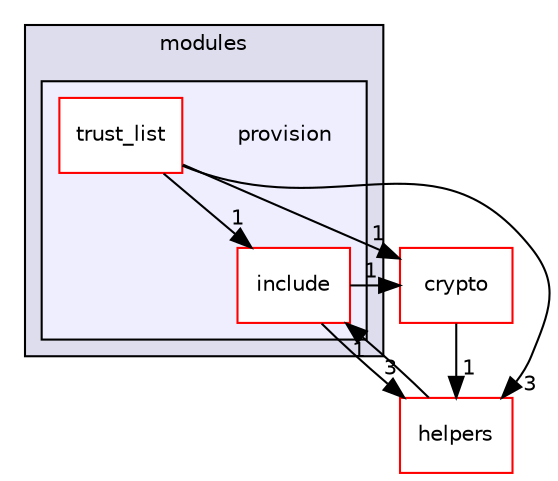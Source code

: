 digraph "provision" {
  compound=true
  node [ fontsize="10", fontname="Helvetica"];
  edge [ labelfontsize="10", labelfontname="Helvetica"];
  subgraph clusterdir_e05d7e2b1ecd646af5bb94391405f3b5 {
    graph [ bgcolor="#ddddee", pencolor="black", label="modules" fontname="Helvetica", fontsize="10", URL="dir_e05d7e2b1ecd646af5bb94391405f3b5.html"]
  subgraph clusterdir_82c980a174055921978dd849981d489c {
    graph [ bgcolor="#eeeeff", pencolor="black", label="" URL="dir_82c980a174055921978dd849981d489c.html"];
    dir_82c980a174055921978dd849981d489c [shape=plaintext label="provision"];
    dir_b776d88c6417a47b031082d287e3c61a [shape=box label="include" color="red" fillcolor="white" style="filled" URL="dir_b776d88c6417a47b031082d287e3c61a.html"];
    dir_47d5397020ae58994a3bd816cc7cd749 [shape=box label="trust_list" color="red" fillcolor="white" style="filled" URL="dir_47d5397020ae58994a3bd816cc7cd749.html"];
  }
  }
  dir_fdd8a560e62e0c17cb1c1d2c36eb6160 [shape=box label="crypto" fillcolor="white" style="filled" color="red" URL="dir_fdd8a560e62e0c17cb1c1d2c36eb6160.html"];
  dir_861f50189fda057e6c57d1c1130602b3 [shape=box label="helpers" fillcolor="white" style="filled" color="red" URL="dir_861f50189fda057e6c57d1c1130602b3.html"];
  dir_47d5397020ae58994a3bd816cc7cd749->dir_b776d88c6417a47b031082d287e3c61a [headlabel="1", labeldistance=1.5 headhref="dir_000096_000069.html"];
  dir_47d5397020ae58994a3bd816cc7cd749->dir_861f50189fda057e6c57d1c1130602b3 [headlabel="3", labeldistance=1.5 headhref="dir_000096_000052.html"];
  dir_47d5397020ae58994a3bd816cc7cd749->dir_fdd8a560e62e0c17cb1c1d2c36eb6160 [headlabel="1", labeldistance=1.5 headhref="dir_000096_000014.html"];
  dir_b776d88c6417a47b031082d287e3c61a->dir_fdd8a560e62e0c17cb1c1d2c36eb6160 [headlabel="1", labeldistance=1.5 headhref="dir_000069_000014.html"];
  dir_b776d88c6417a47b031082d287e3c61a->dir_861f50189fda057e6c57d1c1130602b3 [headlabel="3", labeldistance=1.5 headhref="dir_000069_000052.html"];
  dir_861f50189fda057e6c57d1c1130602b3->dir_b776d88c6417a47b031082d287e3c61a [headlabel="1", labeldistance=1.5 headhref="dir_000052_000069.html"];
  dir_fdd8a560e62e0c17cb1c1d2c36eb6160->dir_861f50189fda057e6c57d1c1130602b3 [headlabel="1", labeldistance=1.5 headhref="dir_000014_000052.html"];
}

